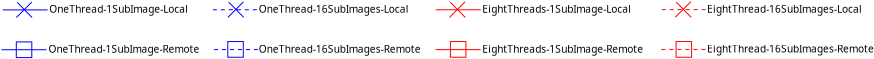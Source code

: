 <?xml version="1.0" encoding="UTF-8"?>
<dia:diagram xmlns:dia="http://www.lysator.liu.se/~alla/dia/">
  <dia:layer name="Background" visible="true" active="true">
    <dia:object type="Standard - Line" version="0" id="O0">
      <dia:attribute name="obj_pos">
        <dia:point val="-22.801,19.008"/>
      </dia:attribute>
      <dia:attribute name="obj_bb">
        <dia:rectangle val="-22.826,18.983;-20.527,19.033"/>
      </dia:attribute>
      <dia:attribute name="conn_endpoints">
        <dia:point val="-22.801,19.008"/>
        <dia:point val="-20.552,19.008"/>
      </dia:attribute>
      <dia:attribute name="numcp">
        <dia:int val="1"/>
      </dia:attribute>
      <dia:attribute name="line_color">
        <dia:color val="#0000ff"/>
      </dia:attribute>
      <dia:attribute name="line_width">
        <dia:real val="0.05"/>
      </dia:attribute>
    </dia:object>
    <dia:object type="Standard - Text" version="1" id="O1">
      <dia:attribute name="obj_pos">
        <dia:point val="-20.477,19.154"/>
      </dia:attribute>
      <dia:attribute name="obj_bb">
        <dia:rectangle val="-20.477,18.684;-13.089,19.274"/>
      </dia:attribute>
      <dia:attribute name="text">
        <dia:composite type="text">
          <dia:attribute name="string">
            <dia:string>#OneThread-1SubImage-Local#</dia:string>
          </dia:attribute>
          <dia:attribute name="font">
            <dia:font family="sans" style="0" name="Helvetica"/>
          </dia:attribute>
          <dia:attribute name="height">
            <dia:real val="0.635"/>
          </dia:attribute>
          <dia:attribute name="pos">
            <dia:point val="-20.477,19.154"/>
          </dia:attribute>
          <dia:attribute name="color">
            <dia:color val="#000000"/>
          </dia:attribute>
          <dia:attribute name="alignment">
            <dia:enum val="0"/>
          </dia:attribute>
        </dia:composite>
      </dia:attribute>
      <dia:attribute name="valign">
        <dia:enum val="3"/>
      </dia:attribute>
    </dia:object>
    <dia:object type="Standard - Line" version="0" id="O2">
      <dia:attribute name="obj_pos">
        <dia:point val="-22.078,18.626"/>
      </dia:attribute>
      <dia:attribute name="obj_bb">
        <dia:rectangle val="-22.114,18.591;-21.293,19.425"/>
      </dia:attribute>
      <dia:attribute name="conn_endpoints">
        <dia:point val="-22.078,18.626"/>
        <dia:point val="-21.329,19.39"/>
      </dia:attribute>
      <dia:attribute name="numcp">
        <dia:int val="1"/>
      </dia:attribute>
      <dia:attribute name="line_color">
        <dia:color val="#0000ff"/>
      </dia:attribute>
      <dia:attribute name="line_width">
        <dia:real val="0.05"/>
      </dia:attribute>
    </dia:object>
    <dia:object type="Standard - Line" version="0" id="O3">
      <dia:attribute name="obj_pos">
        <dia:point val="-21.342,18.613"/>
      </dia:attribute>
      <dia:attribute name="obj_bb">
        <dia:rectangle val="-22.155,18.577;-21.307,19.425"/>
      </dia:attribute>
      <dia:attribute name="conn_endpoints">
        <dia:point val="-21.342,18.613"/>
        <dia:point val="-22.119,19.39"/>
      </dia:attribute>
      <dia:attribute name="numcp">
        <dia:int val="1"/>
      </dia:attribute>
      <dia:attribute name="line_color">
        <dia:color val="#0000ff"/>
      </dia:attribute>
      <dia:attribute name="line_width">
        <dia:real val="0.05"/>
      </dia:attribute>
    </dia:object>
    <dia:object type="Standard - Line" version="0" id="O4">
      <dia:attribute name="obj_pos">
        <dia:point val="-12.292,19.0"/>
      </dia:attribute>
      <dia:attribute name="obj_bb">
        <dia:rectangle val="-12.317,18.975;-10.018,19.025"/>
      </dia:attribute>
      <dia:attribute name="conn_endpoints">
        <dia:point val="-12.292,19.0"/>
        <dia:point val="-10.043,19.0"/>
      </dia:attribute>
      <dia:attribute name="numcp">
        <dia:int val="1"/>
      </dia:attribute>
      <dia:attribute name="line_color">
        <dia:color val="#0000ff"/>
      </dia:attribute>
      <dia:attribute name="line_width">
        <dia:real val="0.05"/>
      </dia:attribute>
      <dia:attribute name="line_style">
        <dia:enum val="1"/>
      </dia:attribute>
      <dia:attribute name="dashlength">
        <dia:real val="0.2"/>
      </dia:attribute>
    </dia:object>
    <dia:object type="Standard - Text" version="1" id="O5">
      <dia:attribute name="obj_pos">
        <dia:point val="-9.994,19.153"/>
      </dia:attribute>
      <dia:attribute name="obj_bb">
        <dia:rectangle val="-9.994,18.683;-2.019,19.273"/>
      </dia:attribute>
      <dia:attribute name="text">
        <dia:composite type="text">
          <dia:attribute name="string">
            <dia:string>#OneThread-16SubImages-Local#</dia:string>
          </dia:attribute>
          <dia:attribute name="font">
            <dia:font family="sans" style="0" name="Helvetica"/>
          </dia:attribute>
          <dia:attribute name="height">
            <dia:real val="0.635"/>
          </dia:attribute>
          <dia:attribute name="pos">
            <dia:point val="-9.994,19.153"/>
          </dia:attribute>
          <dia:attribute name="color">
            <dia:color val="#000000"/>
          </dia:attribute>
          <dia:attribute name="alignment">
            <dia:enum val="0"/>
          </dia:attribute>
        </dia:composite>
      </dia:attribute>
      <dia:attribute name="valign">
        <dia:enum val="3"/>
      </dia:attribute>
    </dia:object>
    <dia:object type="Standard - Line" version="0" id="O6">
      <dia:attribute name="obj_pos">
        <dia:point val="-11.501,18.618"/>
      </dia:attribute>
      <dia:attribute name="obj_bb">
        <dia:rectangle val="-11.536,18.582;-10.716,19.417"/>
      </dia:attribute>
      <dia:attribute name="conn_endpoints">
        <dia:point val="-11.501,18.618"/>
        <dia:point val="-10.751,19.381"/>
      </dia:attribute>
      <dia:attribute name="numcp">
        <dia:int val="1"/>
      </dia:attribute>
      <dia:attribute name="line_color">
        <dia:color val="#0000ff"/>
      </dia:attribute>
      <dia:attribute name="line_width">
        <dia:real val="0.05"/>
      </dia:attribute>
    </dia:object>
    <dia:object type="Standard - Line" version="0" id="O7">
      <dia:attribute name="obj_pos">
        <dia:point val="-10.765,18.604"/>
      </dia:attribute>
      <dia:attribute name="obj_bb">
        <dia:rectangle val="-11.577,18.569;-10.729,19.417"/>
      </dia:attribute>
      <dia:attribute name="conn_endpoints">
        <dia:point val="-10.765,18.604"/>
        <dia:point val="-11.542,19.381"/>
      </dia:attribute>
      <dia:attribute name="numcp">
        <dia:int val="1"/>
      </dia:attribute>
      <dia:attribute name="line_color">
        <dia:color val="#0000ff"/>
      </dia:attribute>
      <dia:attribute name="line_width">
        <dia:real val="0.05"/>
      </dia:attribute>
    </dia:object>
    <dia:object type="Standard - Line" version="0" id="O8">
      <dia:attribute name="obj_pos">
        <dia:point val="-1.145,19.002"/>
      </dia:attribute>
      <dia:attribute name="obj_bb">
        <dia:rectangle val="-1.17,18.977;1.129,19.027"/>
      </dia:attribute>
      <dia:attribute name="conn_endpoints">
        <dia:point val="-1.145,19.002"/>
        <dia:point val="1.104,19.002"/>
      </dia:attribute>
      <dia:attribute name="numcp">
        <dia:int val="1"/>
      </dia:attribute>
      <dia:attribute name="line_color">
        <dia:color val="#ff0000"/>
      </dia:attribute>
      <dia:attribute name="line_width">
        <dia:real val="0.05"/>
      </dia:attribute>
    </dia:object>
    <dia:object type="Standard - Text" version="1" id="O9">
      <dia:attribute name="obj_pos">
        <dia:point val="1.172,19.155"/>
      </dia:attribute>
      <dia:attribute name="obj_bb">
        <dia:rectangle val="1.172,18.685;9.095,19.275"/>
      </dia:attribute>
      <dia:attribute name="text">
        <dia:composite type="text">
          <dia:attribute name="string">
            <dia:string>#EightThreads-1SubImage-Local#</dia:string>
          </dia:attribute>
          <dia:attribute name="font">
            <dia:font family="sans" style="0" name="Helvetica"/>
          </dia:attribute>
          <dia:attribute name="height">
            <dia:real val="0.635"/>
          </dia:attribute>
          <dia:attribute name="pos">
            <dia:point val="1.172,19.155"/>
          </dia:attribute>
          <dia:attribute name="color">
            <dia:color val="#000000"/>
          </dia:attribute>
          <dia:attribute name="alignment">
            <dia:enum val="0"/>
          </dia:attribute>
        </dia:composite>
      </dia:attribute>
      <dia:attribute name="valign">
        <dia:enum val="3"/>
      </dia:attribute>
    </dia:object>
    <dia:object type="Standard - Line" version="0" id="O10">
      <dia:attribute name="obj_pos">
        <dia:point val="-0.423,18.62"/>
      </dia:attribute>
      <dia:attribute name="obj_bb">
        <dia:rectangle val="-0.458,18.585;0.362,19.419"/>
      </dia:attribute>
      <dia:attribute name="conn_endpoints">
        <dia:point val="-0.423,18.62"/>
        <dia:point val="0.327,19.384"/>
      </dia:attribute>
      <dia:attribute name="numcp">
        <dia:int val="1"/>
      </dia:attribute>
      <dia:attribute name="line_color">
        <dia:color val="#ff0000"/>
      </dia:attribute>
      <dia:attribute name="line_width">
        <dia:real val="0.05"/>
      </dia:attribute>
    </dia:object>
    <dia:object type="Standard - Line" version="0" id="O11">
      <dia:attribute name="obj_pos">
        <dia:point val="0.313,18.607"/>
      </dia:attribute>
      <dia:attribute name="obj_bb">
        <dia:rectangle val="-0.499,18.571;0.349,19.419"/>
      </dia:attribute>
      <dia:attribute name="conn_endpoints">
        <dia:point val="0.313,18.607"/>
        <dia:point val="-0.464,19.384"/>
      </dia:attribute>
      <dia:attribute name="numcp">
        <dia:int val="1"/>
      </dia:attribute>
      <dia:attribute name="line_color">
        <dia:color val="#ff0000"/>
      </dia:attribute>
      <dia:attribute name="line_width">
        <dia:real val="0.05"/>
      </dia:attribute>
    </dia:object>
    <dia:object type="Standard - Line" version="0" id="O12">
      <dia:attribute name="obj_pos">
        <dia:point val="10.149,18.994"/>
      </dia:attribute>
      <dia:attribute name="obj_bb">
        <dia:rectangle val="10.124,18.968;12.423,19.018"/>
      </dia:attribute>
      <dia:attribute name="conn_endpoints">
        <dia:point val="10.149,18.994"/>
        <dia:point val="12.398,18.994"/>
      </dia:attribute>
      <dia:attribute name="numcp">
        <dia:int val="1"/>
      </dia:attribute>
      <dia:attribute name="line_color">
        <dia:color val="#ff0000"/>
      </dia:attribute>
      <dia:attribute name="line_width">
        <dia:real val="0.05"/>
      </dia:attribute>
      <dia:attribute name="line_style">
        <dia:enum val="1"/>
      </dia:attribute>
      <dia:attribute name="dashlength">
        <dia:real val="0.2"/>
      </dia:attribute>
    </dia:object>
    <dia:object type="Standard - Text" version="1" id="O13">
      <dia:attribute name="obj_pos">
        <dia:point val="12.421,19.147"/>
      </dia:attribute>
      <dia:attribute name="obj_bb">
        <dia:rectangle val="12.421,18.677;20.666,19.267"/>
      </dia:attribute>
      <dia:attribute name="text">
        <dia:composite type="text">
          <dia:attribute name="string">
            <dia:string>#EightThread-16SubImages-Local#</dia:string>
          </dia:attribute>
          <dia:attribute name="font">
            <dia:font family="sans" style="0" name="Helvetica"/>
          </dia:attribute>
          <dia:attribute name="height">
            <dia:real val="0.635"/>
          </dia:attribute>
          <dia:attribute name="pos">
            <dia:point val="12.421,19.147"/>
          </dia:attribute>
          <dia:attribute name="color">
            <dia:color val="#000000"/>
          </dia:attribute>
          <dia:attribute name="alignment">
            <dia:enum val="0"/>
          </dia:attribute>
        </dia:composite>
      </dia:attribute>
      <dia:attribute name="valign">
        <dia:enum val="3"/>
      </dia:attribute>
    </dia:object>
    <dia:object type="Standard - Line" version="0" id="O14">
      <dia:attribute name="obj_pos">
        <dia:point val="10.871,18.612"/>
      </dia:attribute>
      <dia:attribute name="obj_bb">
        <dia:rectangle val="10.836,18.576;11.656,19.411"/>
      </dia:attribute>
      <dia:attribute name="conn_endpoints">
        <dia:point val="10.871,18.612"/>
        <dia:point val="11.621,19.375"/>
      </dia:attribute>
      <dia:attribute name="numcp">
        <dia:int val="1"/>
      </dia:attribute>
      <dia:attribute name="line_color">
        <dia:color val="#ff0000"/>
      </dia:attribute>
      <dia:attribute name="line_width">
        <dia:real val="0.05"/>
      </dia:attribute>
    </dia:object>
    <dia:object type="Standard - Line" version="0" id="O15">
      <dia:attribute name="obj_pos">
        <dia:point val="11.607,18.598"/>
      </dia:attribute>
      <dia:attribute name="obj_bb">
        <dia:rectangle val="10.795,18.563;11.643,19.411"/>
      </dia:attribute>
      <dia:attribute name="conn_endpoints">
        <dia:point val="11.607,18.598"/>
        <dia:point val="10.831,19.375"/>
      </dia:attribute>
      <dia:attribute name="numcp">
        <dia:int val="1"/>
      </dia:attribute>
      <dia:attribute name="line_color">
        <dia:color val="#ff0000"/>
      </dia:attribute>
      <dia:attribute name="line_width">
        <dia:real val="0.05"/>
      </dia:attribute>
    </dia:object>
    <dia:object type="Standard - Line" version="0" id="O16">
      <dia:attribute name="obj_pos">
        <dia:point val="-22.86,20.999"/>
      </dia:attribute>
      <dia:attribute name="obj_bb">
        <dia:rectangle val="-22.885,20.974;-20.586,21.024"/>
      </dia:attribute>
      <dia:attribute name="conn_endpoints">
        <dia:point val="-22.86,20.999"/>
        <dia:point val="-20.611,20.999"/>
      </dia:attribute>
      <dia:attribute name="numcp">
        <dia:int val="1"/>
      </dia:attribute>
      <dia:attribute name="line_color">
        <dia:color val="#0000ff"/>
      </dia:attribute>
      <dia:attribute name="line_width">
        <dia:real val="0.05"/>
      </dia:attribute>
    </dia:object>
    <dia:object type="Standard - Text" version="1" id="O17">
      <dia:attribute name="obj_pos">
        <dia:point val="-20.509,21.152"/>
      </dia:attribute>
      <dia:attribute name="obj_bb">
        <dia:rectangle val="-20.509,20.682;-12.461,21.272"/>
      </dia:attribute>
      <dia:attribute name="text">
        <dia:composite type="text">
          <dia:attribute name="string">
            <dia:string>#OneThread-1SubImage-Remote#</dia:string>
          </dia:attribute>
          <dia:attribute name="font">
            <dia:font family="sans" style="0" name="Helvetica"/>
          </dia:attribute>
          <dia:attribute name="height">
            <dia:real val="0.635"/>
          </dia:attribute>
          <dia:attribute name="pos">
            <dia:point val="-20.509,21.152"/>
          </dia:attribute>
          <dia:attribute name="color">
            <dia:color val="#000000"/>
          </dia:attribute>
          <dia:attribute name="alignment">
            <dia:enum val="0"/>
          </dia:attribute>
        </dia:composite>
      </dia:attribute>
      <dia:attribute name="valign">
        <dia:enum val="3"/>
      </dia:attribute>
    </dia:object>
    <dia:object type="Standard - Line" version="0" id="O18">
      <dia:attribute name="obj_pos">
        <dia:point val="-12.236,20.991"/>
      </dia:attribute>
      <dia:attribute name="obj_bb">
        <dia:rectangle val="-12.261,20.966;-9.962,21.016"/>
      </dia:attribute>
      <dia:attribute name="conn_endpoints">
        <dia:point val="-12.236,20.991"/>
        <dia:point val="-9.987,20.991"/>
      </dia:attribute>
      <dia:attribute name="numcp">
        <dia:int val="1"/>
      </dia:attribute>
      <dia:attribute name="line_color">
        <dia:color val="#0000ff"/>
      </dia:attribute>
      <dia:attribute name="line_width">
        <dia:real val="0.05"/>
      </dia:attribute>
      <dia:attribute name="line_style">
        <dia:enum val="1"/>
      </dia:attribute>
      <dia:attribute name="dashlength">
        <dia:real val="0.2"/>
      </dia:attribute>
    </dia:object>
    <dia:object type="Standard - Text" version="1" id="O19">
      <dia:attribute name="obj_pos">
        <dia:point val="-9.992,21.144"/>
      </dia:attribute>
      <dia:attribute name="obj_bb">
        <dia:rectangle val="-9.992,20.674;-1.357,21.264"/>
      </dia:attribute>
      <dia:attribute name="text">
        <dia:composite type="text">
          <dia:attribute name="string">
            <dia:string>#OneThread-16SubImages-Remote#</dia:string>
          </dia:attribute>
          <dia:attribute name="font">
            <dia:font family="sans" style="0" name="Helvetica"/>
          </dia:attribute>
          <dia:attribute name="height">
            <dia:real val="0.635"/>
          </dia:attribute>
          <dia:attribute name="pos">
            <dia:point val="-9.992,21.144"/>
          </dia:attribute>
          <dia:attribute name="color">
            <dia:color val="#000000"/>
          </dia:attribute>
          <dia:attribute name="alignment">
            <dia:enum val="0"/>
          </dia:attribute>
        </dia:composite>
      </dia:attribute>
      <dia:attribute name="valign">
        <dia:enum val="3"/>
      </dia:attribute>
    </dia:object>
    <dia:object type="Standard - Line" version="0" id="O20">
      <dia:attribute name="obj_pos">
        <dia:point val="-1.152,20.993"/>
      </dia:attribute>
      <dia:attribute name="obj_bb">
        <dia:rectangle val="-1.177,20.968;1.123,21.018"/>
      </dia:attribute>
      <dia:attribute name="conn_endpoints">
        <dia:point val="-1.152,20.993"/>
        <dia:point val="1.098,20.993"/>
      </dia:attribute>
      <dia:attribute name="numcp">
        <dia:int val="1"/>
      </dia:attribute>
      <dia:attribute name="line_color">
        <dia:color val="#ff0000"/>
      </dia:attribute>
      <dia:attribute name="line_width">
        <dia:real val="0.05"/>
      </dia:attribute>
    </dia:object>
    <dia:object type="Standard - Text" version="1" id="O21">
      <dia:attribute name="obj_pos">
        <dia:point val="1.181,21.146"/>
      </dia:attribute>
      <dia:attribute name="obj_bb">
        <dia:rectangle val="1.181,20.676;9.764,21.266"/>
      </dia:attribute>
      <dia:attribute name="text">
        <dia:composite type="text">
          <dia:attribute name="string">
            <dia:string>#EightThreads-1SubImage-Remote#</dia:string>
          </dia:attribute>
          <dia:attribute name="font">
            <dia:font family="sans" style="0" name="Helvetica"/>
          </dia:attribute>
          <dia:attribute name="height">
            <dia:real val="0.635"/>
          </dia:attribute>
          <dia:attribute name="pos">
            <dia:point val="1.181,21.146"/>
          </dia:attribute>
          <dia:attribute name="color">
            <dia:color val="#000000"/>
          </dia:attribute>
          <dia:attribute name="alignment">
            <dia:enum val="0"/>
          </dia:attribute>
        </dia:composite>
      </dia:attribute>
      <dia:attribute name="valign">
        <dia:enum val="3"/>
      </dia:attribute>
    </dia:object>
    <dia:object type="Standard - Line" version="0" id="O22">
      <dia:attribute name="obj_pos">
        <dia:point val="10.134,20.985"/>
      </dia:attribute>
      <dia:attribute name="obj_bb">
        <dia:rectangle val="10.109,20.96;12.408,21.01"/>
      </dia:attribute>
      <dia:attribute name="conn_endpoints">
        <dia:point val="10.134,20.985"/>
        <dia:point val="12.383,20.985"/>
      </dia:attribute>
      <dia:attribute name="numcp">
        <dia:int val="1"/>
      </dia:attribute>
      <dia:attribute name="line_color">
        <dia:color val="#ff0000"/>
      </dia:attribute>
      <dia:attribute name="line_width">
        <dia:real val="0.05"/>
      </dia:attribute>
      <dia:attribute name="line_style">
        <dia:enum val="1"/>
      </dia:attribute>
      <dia:attribute name="dashlength">
        <dia:real val="0.2"/>
      </dia:attribute>
    </dia:object>
    <dia:object type="Standard - Text" version="1" id="O23">
      <dia:attribute name="obj_pos">
        <dia:point val="12.416,21.138"/>
      </dia:attribute>
      <dia:attribute name="obj_bb">
        <dia:rectangle val="12.416,20.668;21.321,21.258"/>
      </dia:attribute>
      <dia:attribute name="text">
        <dia:composite type="text">
          <dia:attribute name="string">
            <dia:string>#EightThread-16SubImages-Remote#</dia:string>
          </dia:attribute>
          <dia:attribute name="font">
            <dia:font family="sans" style="0" name="Helvetica"/>
          </dia:attribute>
          <dia:attribute name="height">
            <dia:real val="0.635"/>
          </dia:attribute>
          <dia:attribute name="pos">
            <dia:point val="12.416,21.138"/>
          </dia:attribute>
          <dia:attribute name="color">
            <dia:color val="#000000"/>
          </dia:attribute>
          <dia:attribute name="alignment">
            <dia:enum val="0"/>
          </dia:attribute>
        </dia:composite>
      </dia:attribute>
      <dia:attribute name="valign">
        <dia:enum val="3"/>
      </dia:attribute>
    </dia:object>
    <dia:object type="Standard - Box" version="0" id="O24">
      <dia:attribute name="obj_pos">
        <dia:point val="-22.12,20.609"/>
      </dia:attribute>
      <dia:attribute name="obj_bb">
        <dia:rectangle val="-22.145,20.584;-21.32,21.418"/>
      </dia:attribute>
      <dia:attribute name="elem_corner">
        <dia:point val="-22.12,20.609"/>
      </dia:attribute>
      <dia:attribute name="elem_width">
        <dia:real val="0.775"/>
      </dia:attribute>
      <dia:attribute name="elem_height">
        <dia:real val="0.784"/>
      </dia:attribute>
      <dia:attribute name="border_width">
        <dia:real val="0.05"/>
      </dia:attribute>
      <dia:attribute name="border_color">
        <dia:color val="#0000ff"/>
      </dia:attribute>
      <dia:attribute name="show_background">
        <dia:boolean val="false"/>
      </dia:attribute>
    </dia:object>
    <dia:object type="Standard - Box" version="0" id="O25">
      <dia:attribute name="obj_pos">
        <dia:point val="-11.545,20.591"/>
      </dia:attribute>
      <dia:attribute name="obj_bb">
        <dia:rectangle val="-11.57,20.567;-10.745,21.4"/>
      </dia:attribute>
      <dia:attribute name="elem_corner">
        <dia:point val="-11.545,20.591"/>
      </dia:attribute>
      <dia:attribute name="elem_width">
        <dia:real val="0.775"/>
      </dia:attribute>
      <dia:attribute name="elem_height">
        <dia:real val="0.784"/>
      </dia:attribute>
      <dia:attribute name="border_width">
        <dia:real val="0.05"/>
      </dia:attribute>
      <dia:attribute name="border_color">
        <dia:color val="#0000ff"/>
      </dia:attribute>
      <dia:attribute name="show_background">
        <dia:boolean val="false"/>
      </dia:attribute>
    </dia:object>
    <dia:object type="Standard - Box" version="0" id="O26">
      <dia:attribute name="obj_pos">
        <dia:point val="-0.414,20.591"/>
      </dia:attribute>
      <dia:attribute name="obj_bb">
        <dia:rectangle val="-0.439,20.567;0.386,21.4"/>
      </dia:attribute>
      <dia:attribute name="elem_corner">
        <dia:point val="-0.414,20.591"/>
      </dia:attribute>
      <dia:attribute name="elem_width">
        <dia:real val="0.775"/>
      </dia:attribute>
      <dia:attribute name="elem_height">
        <dia:real val="0.784"/>
      </dia:attribute>
      <dia:attribute name="border_width">
        <dia:real val="0.05"/>
      </dia:attribute>
      <dia:attribute name="border_color">
        <dia:color val="#ff0000"/>
      </dia:attribute>
      <dia:attribute name="show_background">
        <dia:boolean val="false"/>
      </dia:attribute>
    </dia:object>
    <dia:object type="Standard - Box" version="0" id="O27">
      <dia:attribute name="obj_pos">
        <dia:point val="10.869,20.591"/>
      </dia:attribute>
      <dia:attribute name="obj_bb">
        <dia:rectangle val="10.844,20.566;11.669,21.4"/>
      </dia:attribute>
      <dia:attribute name="elem_corner">
        <dia:point val="10.869,20.591"/>
      </dia:attribute>
      <dia:attribute name="elem_width">
        <dia:real val="0.775"/>
      </dia:attribute>
      <dia:attribute name="elem_height">
        <dia:real val="0.784"/>
      </dia:attribute>
      <dia:attribute name="border_width">
        <dia:real val="0.05"/>
      </dia:attribute>
      <dia:attribute name="border_color">
        <dia:color val="#ff0000"/>
      </dia:attribute>
      <dia:attribute name="show_background">
        <dia:boolean val="false"/>
      </dia:attribute>
    </dia:object>
  </dia:layer>
</dia:diagram>
